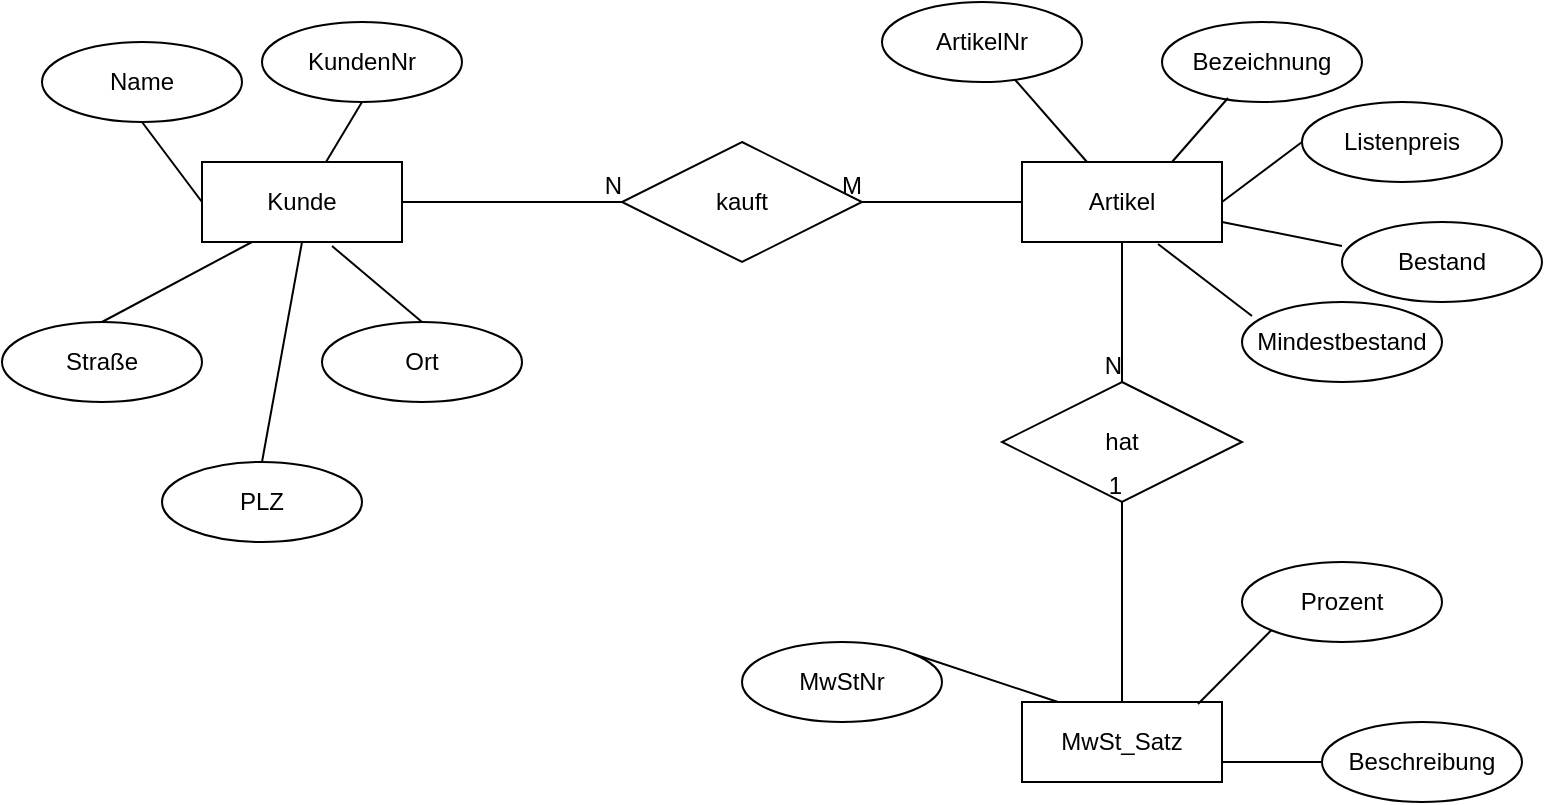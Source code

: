 <mxfile version="14.6.13" type="device"><diagram id="eU76CE15s9us3k32hdFT" name="Seite-1"><mxGraphModel dx="1086" dy="689" grid="1" gridSize="10" guides="1" tooltips="1" connect="1" arrows="1" fold="1" page="1" pageScale="1" pageWidth="827" pageHeight="1169" math="0" shadow="0"><root><mxCell id="0"/><mxCell id="1" parent="0"/><mxCell id="ngFxzna9f7FF4nkwCKeL-1" value="Kunde" style="whiteSpace=wrap;html=1;align=center;" vertex="1" parent="1"><mxGeometry x="110" y="160" width="100" height="40" as="geometry"/></mxCell><mxCell id="ngFxzna9f7FF4nkwCKeL-2" value="Artikel" style="whiteSpace=wrap;html=1;align=center;" vertex="1" parent="1"><mxGeometry x="520" y="160" width="100" height="40" as="geometry"/></mxCell><mxCell id="ngFxzna9f7FF4nkwCKeL-3" value="MwSt_Satz" style="whiteSpace=wrap;html=1;align=center;" vertex="1" parent="1"><mxGeometry x="520" y="430" width="100" height="40" as="geometry"/></mxCell><mxCell id="ngFxzna9f7FF4nkwCKeL-4" value="kauft" style="shape=rhombus;perimeter=rhombusPerimeter;whiteSpace=wrap;html=1;align=center;" vertex="1" parent="1"><mxGeometry x="320" y="150" width="120" height="60" as="geometry"/></mxCell><mxCell id="ngFxzna9f7FF4nkwCKeL-5" value="hat" style="shape=rhombus;perimeter=rhombusPerimeter;whiteSpace=wrap;html=1;align=center;" vertex="1" parent="1"><mxGeometry x="510" y="270" width="120" height="60" as="geometry"/></mxCell><mxCell id="ngFxzna9f7FF4nkwCKeL-6" value="" style="endArrow=none;html=1;rounded=0;exitX=0.5;exitY=1;exitDx=0;exitDy=0;" edge="1" parent="1" source="ngFxzna9f7FF4nkwCKeL-2" target="ngFxzna9f7FF4nkwCKeL-5"><mxGeometry relative="1" as="geometry"><mxPoint x="330" y="350" as="sourcePoint"/><mxPoint x="490" y="350" as="targetPoint"/></mxGeometry></mxCell><mxCell id="ngFxzna9f7FF4nkwCKeL-7" value="N" style="resizable=0;html=1;align=right;verticalAlign=bottom;" connectable="0" vertex="1" parent="ngFxzna9f7FF4nkwCKeL-6"><mxGeometry x="1" relative="1" as="geometry"/></mxCell><mxCell id="ngFxzna9f7FF4nkwCKeL-9" value="" style="endArrow=none;html=1;rounded=0;exitX=1;exitY=0.5;exitDx=0;exitDy=0;entryX=0;entryY=0.5;entryDx=0;entryDy=0;" edge="1" parent="1" source="ngFxzna9f7FF4nkwCKeL-1" target="ngFxzna9f7FF4nkwCKeL-4"><mxGeometry relative="1" as="geometry"><mxPoint x="330" y="350" as="sourcePoint"/><mxPoint x="310" y="180" as="targetPoint"/></mxGeometry></mxCell><mxCell id="ngFxzna9f7FF4nkwCKeL-10" value="N" style="resizable=0;html=1;align=right;verticalAlign=bottom;" connectable="0" vertex="1" parent="ngFxzna9f7FF4nkwCKeL-9"><mxGeometry x="1" relative="1" as="geometry"/></mxCell><mxCell id="ngFxzna9f7FF4nkwCKeL-11" value="" style="endArrow=none;html=1;rounded=0;exitX=0.5;exitY=0;exitDx=0;exitDy=0;entryX=0.5;entryY=1;entryDx=0;entryDy=0;" edge="1" parent="1" source="ngFxzna9f7FF4nkwCKeL-3" target="ngFxzna9f7FF4nkwCKeL-5"><mxGeometry relative="1" as="geometry"><mxPoint x="330" y="350" as="sourcePoint"/><mxPoint x="440" y="290" as="targetPoint"/></mxGeometry></mxCell><mxCell id="ngFxzna9f7FF4nkwCKeL-12" value="1" style="resizable=0;html=1;align=right;verticalAlign=bottom;" connectable="0" vertex="1" parent="ngFxzna9f7FF4nkwCKeL-11"><mxGeometry x="1" relative="1" as="geometry"/></mxCell><mxCell id="ngFxzna9f7FF4nkwCKeL-16" value="Name" style="ellipse;whiteSpace=wrap;html=1;align=center;" vertex="1" parent="1"><mxGeometry x="30" y="100" width="100" height="40" as="geometry"/></mxCell><mxCell id="ngFxzna9f7FF4nkwCKeL-17" value="KundenNr" style="ellipse;whiteSpace=wrap;html=1;align=center;" vertex="1" parent="1"><mxGeometry x="140" y="90" width="100" height="40" as="geometry"/></mxCell><mxCell id="ngFxzna9f7FF4nkwCKeL-18" value="Straße" style="ellipse;whiteSpace=wrap;html=1;align=center;" vertex="1" parent="1"><mxGeometry x="10" y="240" width="100" height="40" as="geometry"/></mxCell><mxCell id="ngFxzna9f7FF4nkwCKeL-19" value="PLZ" style="ellipse;whiteSpace=wrap;html=1;align=center;" vertex="1" parent="1"><mxGeometry x="90" y="310" width="100" height="40" as="geometry"/></mxCell><mxCell id="ngFxzna9f7FF4nkwCKeL-20" value="Ort" style="ellipse;whiteSpace=wrap;html=1;align=center;" vertex="1" parent="1"><mxGeometry x="170" y="240" width="100" height="40" as="geometry"/></mxCell><mxCell id="ngFxzna9f7FF4nkwCKeL-21" value="ArtikelNr" style="ellipse;whiteSpace=wrap;html=1;align=center;" vertex="1" parent="1"><mxGeometry x="450" y="80" width="100" height="40" as="geometry"/></mxCell><mxCell id="ngFxzna9f7FF4nkwCKeL-22" value="Bezeichnung" style="ellipse;whiteSpace=wrap;html=1;align=center;" vertex="1" parent="1"><mxGeometry x="590" y="90" width="100" height="40" as="geometry"/></mxCell><mxCell id="ngFxzna9f7FF4nkwCKeL-23" value="Listenpreis" style="ellipse;whiteSpace=wrap;html=1;align=center;" vertex="1" parent="1"><mxGeometry x="660" y="130" width="100" height="40" as="geometry"/></mxCell><mxCell id="ngFxzna9f7FF4nkwCKeL-24" value="Bestand" style="ellipse;whiteSpace=wrap;html=1;align=center;" vertex="1" parent="1"><mxGeometry x="680" y="190" width="100" height="40" as="geometry"/></mxCell><mxCell id="ngFxzna9f7FF4nkwCKeL-25" value="Mindestbestand" style="ellipse;whiteSpace=wrap;html=1;align=center;" vertex="1" parent="1"><mxGeometry x="630" y="230" width="100" height="40" as="geometry"/></mxCell><mxCell id="ngFxzna9f7FF4nkwCKeL-26" value="MwStNr" style="ellipse;whiteSpace=wrap;html=1;align=center;" vertex="1" parent="1"><mxGeometry x="380" y="400" width="100" height="40" as="geometry"/></mxCell><mxCell id="ngFxzna9f7FF4nkwCKeL-27" value="Prozent" style="ellipse;whiteSpace=wrap;html=1;align=center;" vertex="1" parent="1"><mxGeometry x="630" y="360" width="100" height="40" as="geometry"/></mxCell><mxCell id="ngFxzna9f7FF4nkwCKeL-28" value="Beschreibung" style="ellipse;whiteSpace=wrap;html=1;align=center;" vertex="1" parent="1"><mxGeometry x="670" y="440" width="100" height="40" as="geometry"/></mxCell><mxCell id="ngFxzna9f7FF4nkwCKeL-29" value="" style="endArrow=none;html=1;rounded=0;exitX=0.5;exitY=0;exitDx=0;exitDy=0;entryX=0.5;entryY=1;entryDx=0;entryDy=0;" edge="1" parent="1" source="ngFxzna9f7FF4nkwCKeL-19" target="ngFxzna9f7FF4nkwCKeL-1"><mxGeometry relative="1" as="geometry"><mxPoint x="330" y="350" as="sourcePoint"/><mxPoint x="490" y="350" as="targetPoint"/></mxGeometry></mxCell><mxCell id="ngFxzna9f7FF4nkwCKeL-30" value="" style="endArrow=none;html=1;rounded=0;exitX=0.5;exitY=0;exitDx=0;exitDy=0;entryX=0.65;entryY=1.05;entryDx=0;entryDy=0;entryPerimeter=0;" edge="1" parent="1" source="ngFxzna9f7FF4nkwCKeL-20" target="ngFxzna9f7FF4nkwCKeL-1"><mxGeometry relative="1" as="geometry"><mxPoint x="340" y="360" as="sourcePoint"/><mxPoint x="500" y="360" as="targetPoint"/></mxGeometry></mxCell><mxCell id="ngFxzna9f7FF4nkwCKeL-31" value="" style="endArrow=none;html=1;rounded=0;exitX=0.5;exitY=0;exitDx=0;exitDy=0;entryX=0.25;entryY=1;entryDx=0;entryDy=0;" edge="1" parent="1" source="ngFxzna9f7FF4nkwCKeL-18" target="ngFxzna9f7FF4nkwCKeL-1"><mxGeometry relative="1" as="geometry"><mxPoint x="350" y="370" as="sourcePoint"/><mxPoint x="510" y="370" as="targetPoint"/></mxGeometry></mxCell><mxCell id="ngFxzna9f7FF4nkwCKeL-32" value="" style="endArrow=none;html=1;rounded=0;exitX=0.5;exitY=1;exitDx=0;exitDy=0;entryX=0;entryY=0.5;entryDx=0;entryDy=0;" edge="1" parent="1" source="ngFxzna9f7FF4nkwCKeL-16" target="ngFxzna9f7FF4nkwCKeL-1"><mxGeometry relative="1" as="geometry"><mxPoint x="360" y="380" as="sourcePoint"/><mxPoint x="520" y="380" as="targetPoint"/></mxGeometry></mxCell><mxCell id="ngFxzna9f7FF4nkwCKeL-33" value="" style="endArrow=none;html=1;rounded=0;exitX=0.5;exitY=1;exitDx=0;exitDy=0;" edge="1" parent="1" source="ngFxzna9f7FF4nkwCKeL-17" target="ngFxzna9f7FF4nkwCKeL-1"><mxGeometry relative="1" as="geometry"><mxPoint x="370" y="390" as="sourcePoint"/><mxPoint x="530" y="390" as="targetPoint"/></mxGeometry></mxCell><mxCell id="ngFxzna9f7FF4nkwCKeL-34" value="" style="endArrow=none;html=1;rounded=0;exitX=0.33;exitY=0.95;exitDx=0;exitDy=0;exitPerimeter=0;entryX=0.75;entryY=0;entryDx=0;entryDy=0;" edge="1" parent="1" source="ngFxzna9f7FF4nkwCKeL-22" target="ngFxzna9f7FF4nkwCKeL-2"><mxGeometry relative="1" as="geometry"><mxPoint x="380" y="400" as="sourcePoint"/><mxPoint x="540" y="400" as="targetPoint"/></mxGeometry></mxCell><mxCell id="ngFxzna9f7FF4nkwCKeL-35" value="" style="endArrow=none;html=1;rounded=0;" edge="1" parent="1" source="ngFxzna9f7FF4nkwCKeL-21" target="ngFxzna9f7FF4nkwCKeL-2"><mxGeometry relative="1" as="geometry"><mxPoint x="390" y="410" as="sourcePoint"/><mxPoint x="550" y="410" as="targetPoint"/></mxGeometry></mxCell><mxCell id="ngFxzna9f7FF4nkwCKeL-36" value="" style="endArrow=none;html=1;rounded=0;exitX=0;exitY=0.5;exitDx=0;exitDy=0;entryX=1;entryY=0.5;entryDx=0;entryDy=0;" edge="1" parent="1" source="ngFxzna9f7FF4nkwCKeL-23" target="ngFxzna9f7FF4nkwCKeL-2"><mxGeometry relative="1" as="geometry"><mxPoint x="400" y="420" as="sourcePoint"/><mxPoint x="560" y="420" as="targetPoint"/></mxGeometry></mxCell><mxCell id="ngFxzna9f7FF4nkwCKeL-37" value="" style="endArrow=none;html=1;rounded=0;exitX=1;exitY=0;exitDx=0;exitDy=0;entryX=0.18;entryY=0;entryDx=0;entryDy=0;entryPerimeter=0;" edge="1" parent="1" source="ngFxzna9f7FF4nkwCKeL-26" target="ngFxzna9f7FF4nkwCKeL-3"><mxGeometry relative="1" as="geometry"><mxPoint x="410" y="430" as="sourcePoint"/><mxPoint x="570" y="430" as="targetPoint"/></mxGeometry></mxCell><mxCell id="ngFxzna9f7FF4nkwCKeL-38" value="" style="endArrow=none;html=1;rounded=0;exitX=0;exitY=0.3;exitDx=0;exitDy=0;exitPerimeter=0;entryX=1;entryY=0.75;entryDx=0;entryDy=0;" edge="1" parent="1" source="ngFxzna9f7FF4nkwCKeL-24" target="ngFxzna9f7FF4nkwCKeL-2"><mxGeometry relative="1" as="geometry"><mxPoint x="420" y="440" as="sourcePoint"/><mxPoint x="580" y="440" as="targetPoint"/></mxGeometry></mxCell><mxCell id="ngFxzna9f7FF4nkwCKeL-39" value="" style="endArrow=none;html=1;rounded=0;exitX=0.05;exitY=0.175;exitDx=0;exitDy=0;exitPerimeter=0;entryX=0.68;entryY=1.025;entryDx=0;entryDy=0;entryPerimeter=0;" edge="1" parent="1" source="ngFxzna9f7FF4nkwCKeL-25" target="ngFxzna9f7FF4nkwCKeL-2"><mxGeometry relative="1" as="geometry"><mxPoint x="430" y="450" as="sourcePoint"/><mxPoint x="590" y="450" as="targetPoint"/></mxGeometry></mxCell><mxCell id="ngFxzna9f7FF4nkwCKeL-40" value="" style="endArrow=none;html=1;rounded=0;exitX=0;exitY=1;exitDx=0;exitDy=0;entryX=0.88;entryY=0.025;entryDx=0;entryDy=0;entryPerimeter=0;" edge="1" parent="1" source="ngFxzna9f7FF4nkwCKeL-27" target="ngFxzna9f7FF4nkwCKeL-3"><mxGeometry relative="1" as="geometry"><mxPoint x="440" y="460" as="sourcePoint"/><mxPoint x="600" y="460" as="targetPoint"/></mxGeometry></mxCell><mxCell id="ngFxzna9f7FF4nkwCKeL-41" value="" style="endArrow=none;html=1;rounded=0;entryX=0;entryY=0.5;entryDx=0;entryDy=0;exitX=1;exitY=0.75;exitDx=0;exitDy=0;" edge="1" parent="1" source="ngFxzna9f7FF4nkwCKeL-3" target="ngFxzna9f7FF4nkwCKeL-28"><mxGeometry relative="1" as="geometry"><mxPoint x="450" y="470" as="sourcePoint"/><mxPoint x="610" y="470" as="targetPoint"/></mxGeometry></mxCell><mxCell id="ngFxzna9f7FF4nkwCKeL-43" value="" style="endArrow=none;html=1;rounded=0;entryX=1;entryY=0.5;entryDx=0;entryDy=0;" edge="1" parent="1" source="ngFxzna9f7FF4nkwCKeL-2" target="ngFxzna9f7FF4nkwCKeL-4"><mxGeometry relative="1" as="geometry"><mxPoint x="220" y="190" as="sourcePoint"/><mxPoint x="330" y="190" as="targetPoint"/></mxGeometry></mxCell><mxCell id="ngFxzna9f7FF4nkwCKeL-44" value="M" style="resizable=0;html=1;align=right;verticalAlign=bottom;" connectable="0" vertex="1" parent="ngFxzna9f7FF4nkwCKeL-43"><mxGeometry x="1" relative="1" as="geometry"/></mxCell></root></mxGraphModel></diagram></mxfile>